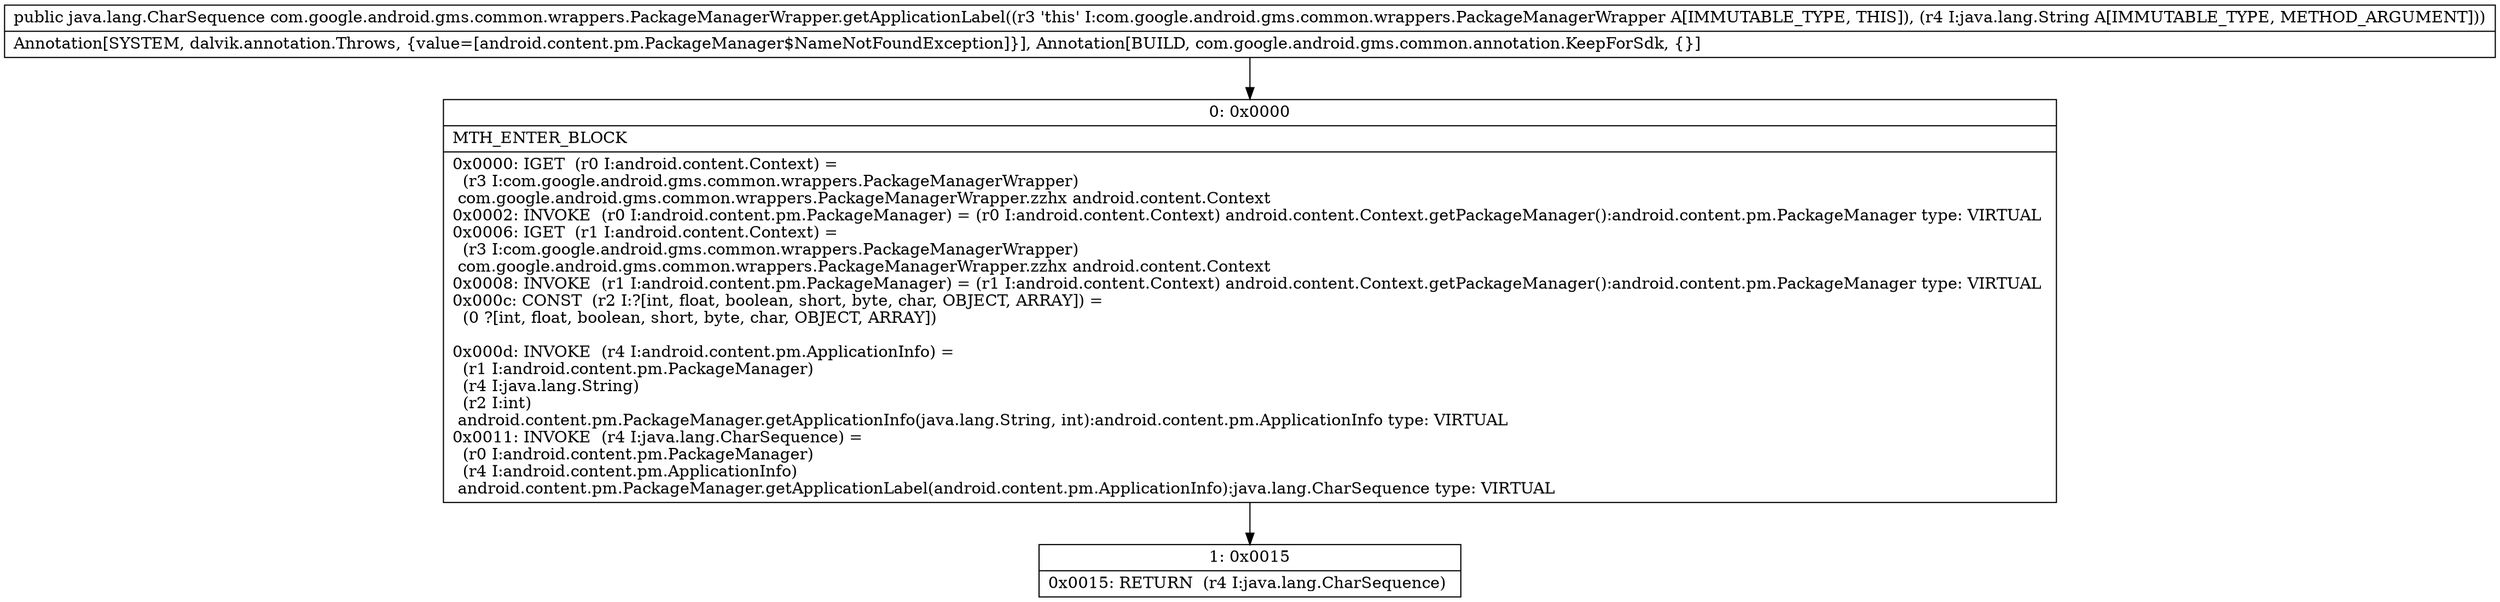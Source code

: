 digraph "CFG forcom.google.android.gms.common.wrappers.PackageManagerWrapper.getApplicationLabel(Ljava\/lang\/String;)Ljava\/lang\/CharSequence;" {
Node_0 [shape=record,label="{0\:\ 0x0000|MTH_ENTER_BLOCK\l|0x0000: IGET  (r0 I:android.content.Context) = \l  (r3 I:com.google.android.gms.common.wrappers.PackageManagerWrapper)\l com.google.android.gms.common.wrappers.PackageManagerWrapper.zzhx android.content.Context \l0x0002: INVOKE  (r0 I:android.content.pm.PackageManager) = (r0 I:android.content.Context) android.content.Context.getPackageManager():android.content.pm.PackageManager type: VIRTUAL \l0x0006: IGET  (r1 I:android.content.Context) = \l  (r3 I:com.google.android.gms.common.wrappers.PackageManagerWrapper)\l com.google.android.gms.common.wrappers.PackageManagerWrapper.zzhx android.content.Context \l0x0008: INVOKE  (r1 I:android.content.pm.PackageManager) = (r1 I:android.content.Context) android.content.Context.getPackageManager():android.content.pm.PackageManager type: VIRTUAL \l0x000c: CONST  (r2 I:?[int, float, boolean, short, byte, char, OBJECT, ARRAY]) = \l  (0 ?[int, float, boolean, short, byte, char, OBJECT, ARRAY])\l \l0x000d: INVOKE  (r4 I:android.content.pm.ApplicationInfo) = \l  (r1 I:android.content.pm.PackageManager)\l  (r4 I:java.lang.String)\l  (r2 I:int)\l android.content.pm.PackageManager.getApplicationInfo(java.lang.String, int):android.content.pm.ApplicationInfo type: VIRTUAL \l0x0011: INVOKE  (r4 I:java.lang.CharSequence) = \l  (r0 I:android.content.pm.PackageManager)\l  (r4 I:android.content.pm.ApplicationInfo)\l android.content.pm.PackageManager.getApplicationLabel(android.content.pm.ApplicationInfo):java.lang.CharSequence type: VIRTUAL \l}"];
Node_1 [shape=record,label="{1\:\ 0x0015|0x0015: RETURN  (r4 I:java.lang.CharSequence) \l}"];
MethodNode[shape=record,label="{public java.lang.CharSequence com.google.android.gms.common.wrappers.PackageManagerWrapper.getApplicationLabel((r3 'this' I:com.google.android.gms.common.wrappers.PackageManagerWrapper A[IMMUTABLE_TYPE, THIS]), (r4 I:java.lang.String A[IMMUTABLE_TYPE, METHOD_ARGUMENT]))  | Annotation[SYSTEM, dalvik.annotation.Throws, \{value=[android.content.pm.PackageManager$NameNotFoundException]\}], Annotation[BUILD, com.google.android.gms.common.annotation.KeepForSdk, \{\}]\l}"];
MethodNode -> Node_0;
Node_0 -> Node_1;
}

